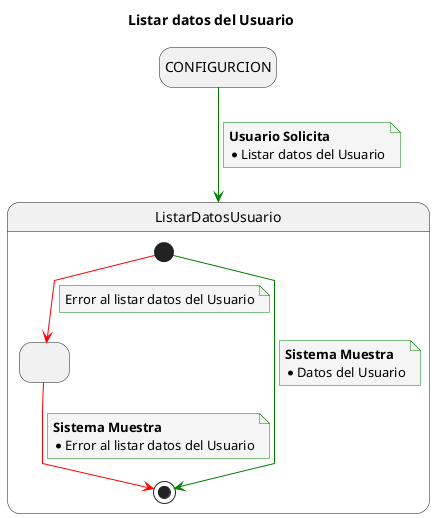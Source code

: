 @startuml

title Listar datos del Usuario

skinparam {
    NoteBackgroundColor #whiteSmoke
    ArrowColor #green
    NoteBorderColor #green
    linetype polyline
}

hide empty description

state startState as "CONFIGURCION"

startState --> ListarDatosUsuario
note on link
    <b>Usuario Solicita</b>
    * Listar datos del Usuario
end note

state ListarDatosUsuario {
    state 2 as " "
    [*] --> [*] 
    note on link
        <b>Sistema Muestra</b>
        * Datos del Usuario
    end note

    [*] -[#red]-> 2
    note on link
        Error al listar datos del Usuario
    end note

    2 -[#red]-> [*]
    note on link
        <b>Sistema Muestra</b>
        * Error al listar datos del Usuario
    end note


}

@enduml